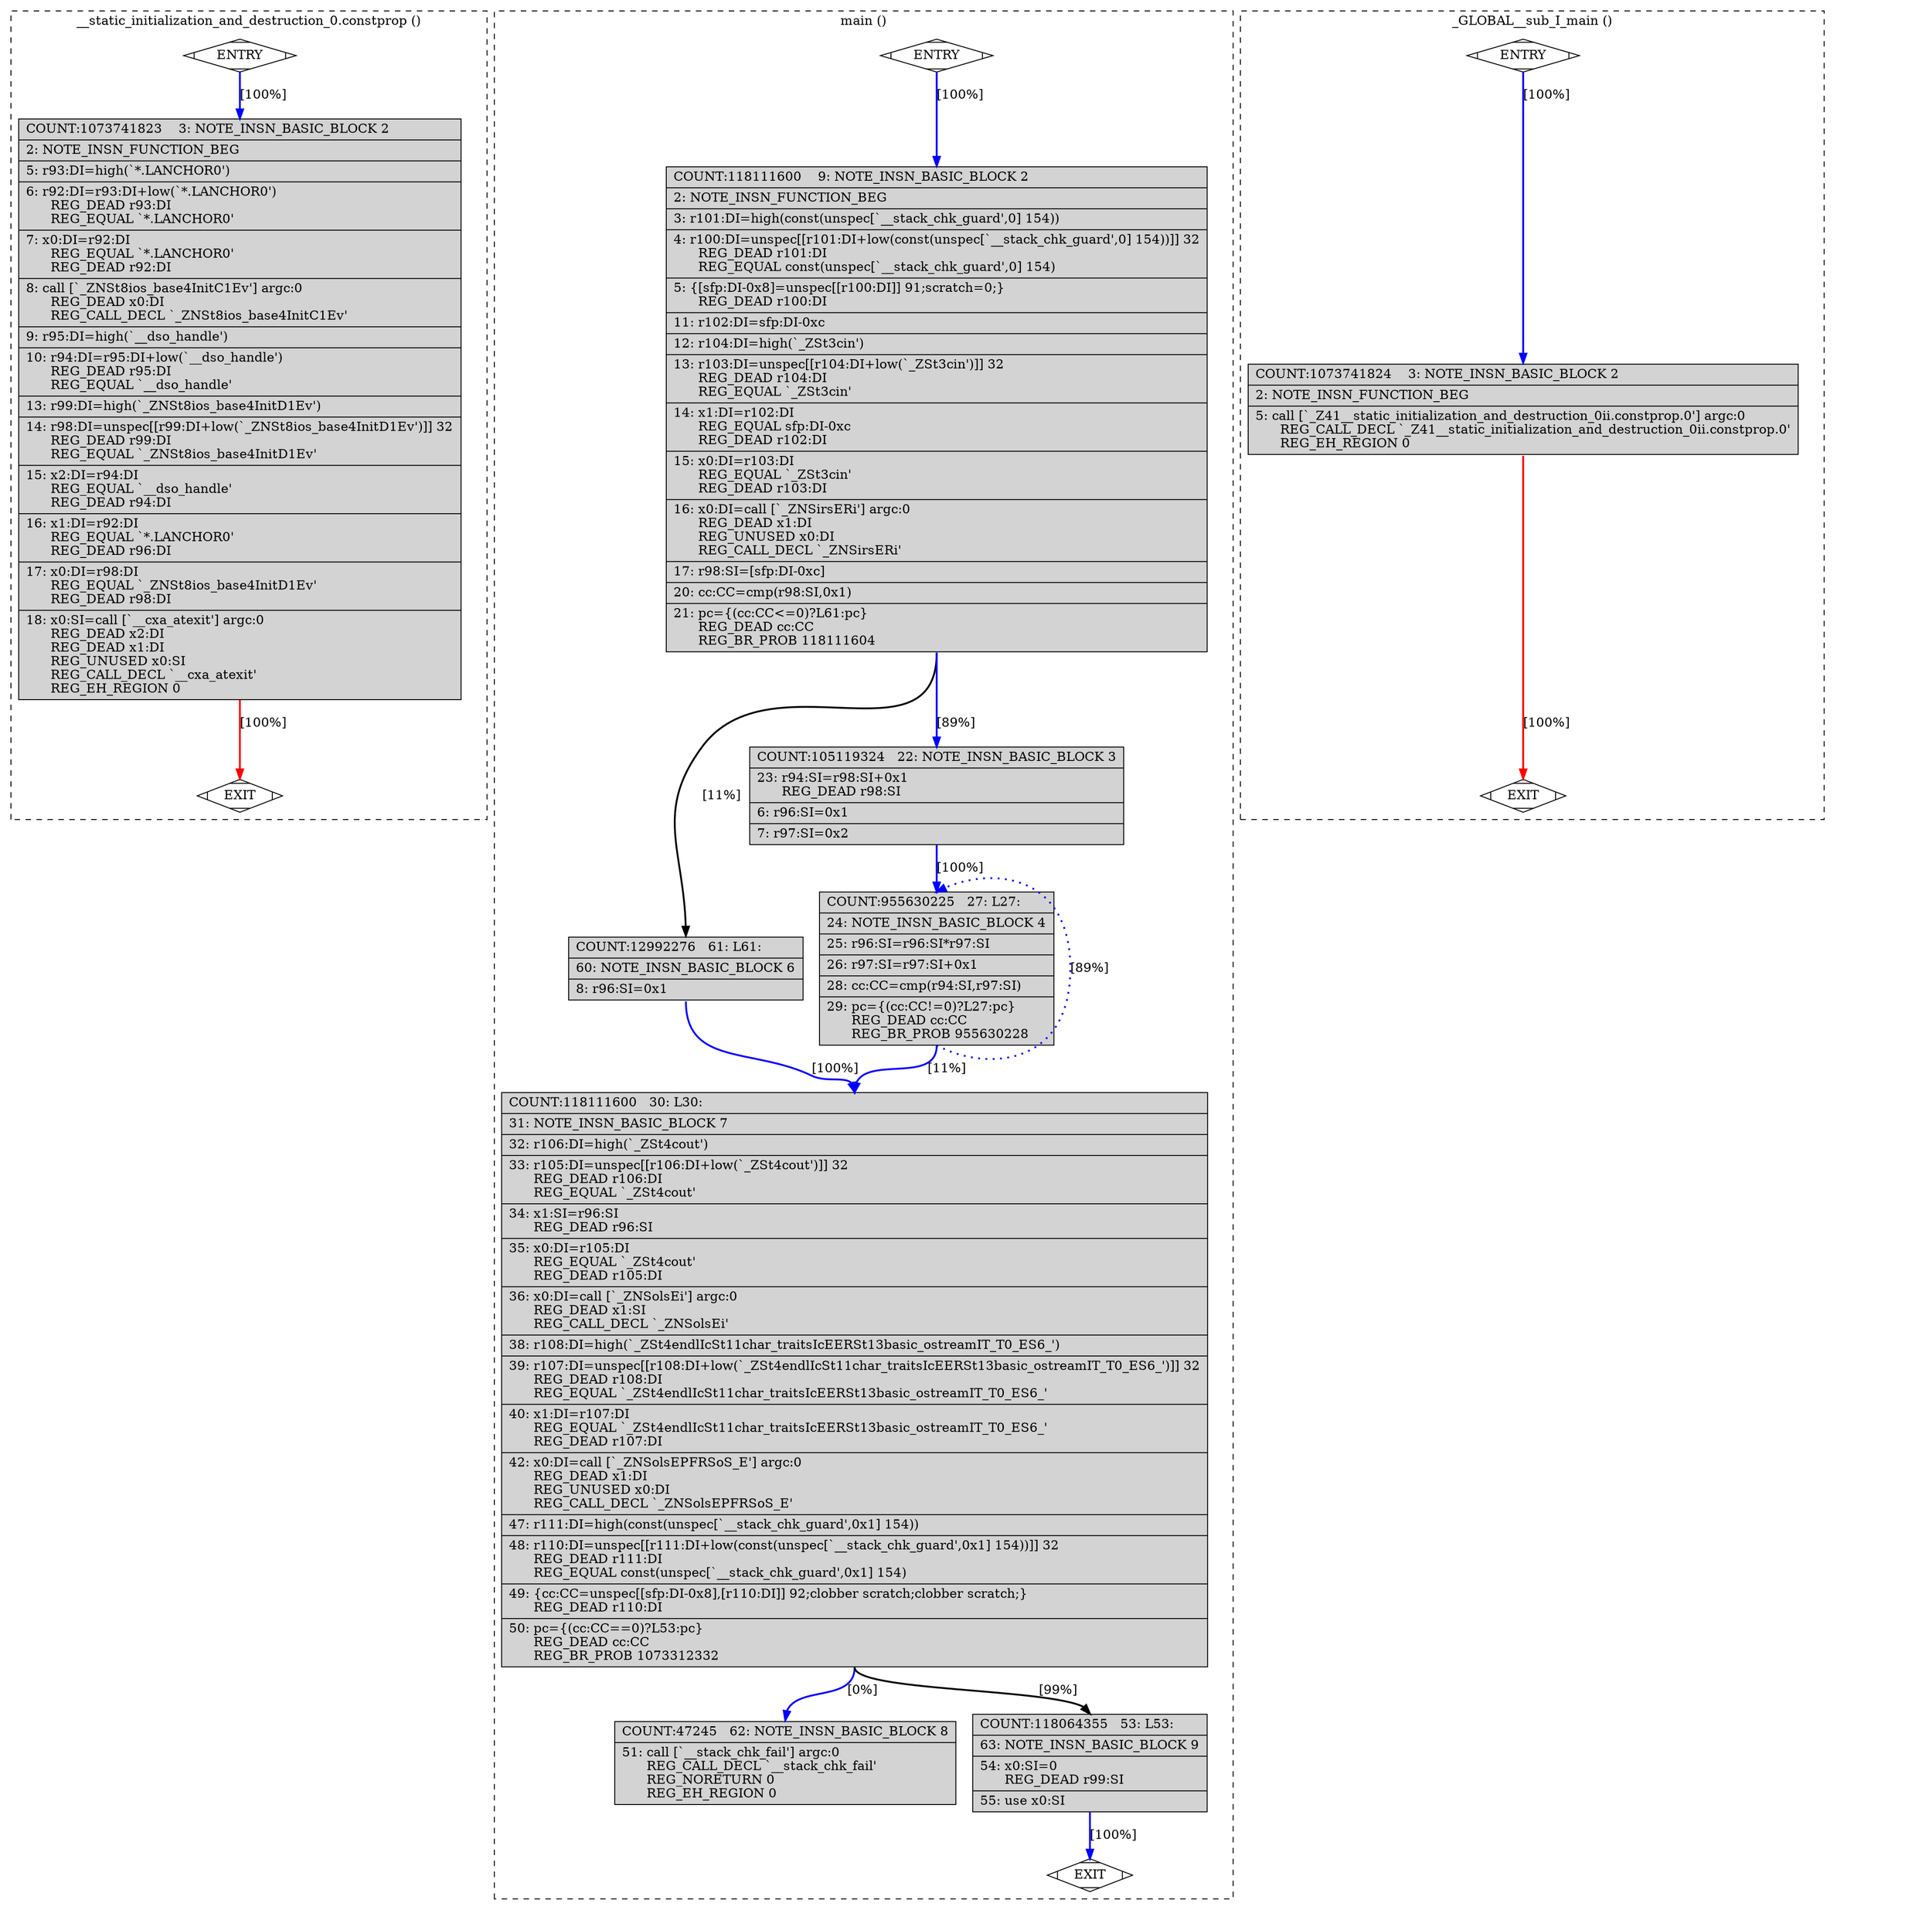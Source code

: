 digraph "a-mul.cpp.266r.loop2_done" {
overlap=false;
subgraph "cluster___static_initialization_and_destruction_0.constprop" {
	style="dashed";
	color="black";
	label="__static_initialization_and_destruction_0.constprop ()";
	fn_2278_basic_block_0 [shape=Mdiamond,style=filled,fillcolor=white,label="ENTRY"];

	fn_2278_basic_block_2 [shape=record,style=filled,fillcolor=lightgrey,label="{COUNT:1073741823\ \ \ \ 3:\ NOTE_INSN_BASIC_BLOCK\ 2\l\
|\ \ \ \ 2:\ NOTE_INSN_FUNCTION_BEG\l\
|\ \ \ \ 5:\ r93:DI=high(`*.LANCHOR0')\l\
|\ \ \ \ 6:\ r92:DI=r93:DI+low(`*.LANCHOR0')\l\
\ \ \ \ \ \ REG_DEAD\ r93:DI\l\
\ \ \ \ \ \ REG_EQUAL\ `*.LANCHOR0'\l\
|\ \ \ \ 7:\ x0:DI=r92:DI\l\
\ \ \ \ \ \ REG_EQUAL\ `*.LANCHOR0'\l\
\ \ \ \ \ \ REG_DEAD\ r92:DI\l\
|\ \ \ \ 8:\ call\ [`_ZNSt8ios_base4InitC1Ev']\ argc:0\l\
\ \ \ \ \ \ REG_DEAD\ x0:DI\l\
\ \ \ \ \ \ REG_CALL_DECL\ `_ZNSt8ios_base4InitC1Ev'\l\
|\ \ \ \ 9:\ r95:DI=high(`__dso_handle')\l\
|\ \ \ 10:\ r94:DI=r95:DI+low(`__dso_handle')\l\
\ \ \ \ \ \ REG_DEAD\ r95:DI\l\
\ \ \ \ \ \ REG_EQUAL\ `__dso_handle'\l\
|\ \ \ 13:\ r99:DI=high(`_ZNSt8ios_base4InitD1Ev')\l\
|\ \ \ 14:\ r98:DI=unspec[[r99:DI+low(`_ZNSt8ios_base4InitD1Ev')]]\ 32\l\
\ \ \ \ \ \ REG_DEAD\ r99:DI\l\
\ \ \ \ \ \ REG_EQUAL\ `_ZNSt8ios_base4InitD1Ev'\l\
|\ \ \ 15:\ x2:DI=r94:DI\l\
\ \ \ \ \ \ REG_EQUAL\ `__dso_handle'\l\
\ \ \ \ \ \ REG_DEAD\ r94:DI\l\
|\ \ \ 16:\ x1:DI=r92:DI\l\
\ \ \ \ \ \ REG_EQUAL\ `*.LANCHOR0'\l\
\ \ \ \ \ \ REG_DEAD\ r96:DI\l\
|\ \ \ 17:\ x0:DI=r98:DI\l\
\ \ \ \ \ \ REG_EQUAL\ `_ZNSt8ios_base4InitD1Ev'\l\
\ \ \ \ \ \ REG_DEAD\ r98:DI\l\
|\ \ \ 18:\ x0:SI=call\ [`__cxa_atexit']\ argc:0\l\
\ \ \ \ \ \ REG_DEAD\ x2:DI\l\
\ \ \ \ \ \ REG_DEAD\ x1:DI\l\
\ \ \ \ \ \ REG_UNUSED\ x0:SI\l\
\ \ \ \ \ \ REG_CALL_DECL\ `__cxa_atexit'\l\
\ \ \ \ \ \ REG_EH_REGION\ 0\l\
}"];

	fn_2278_basic_block_1 [shape=Mdiamond,style=filled,fillcolor=white,label="EXIT"];

	fn_2278_basic_block_0:s -> fn_2278_basic_block_2:n [style="solid,bold",color=blue,weight=100,constraint=true,label="[100%]"];
	fn_2278_basic_block_2:s -> fn_2278_basic_block_1:n [style="solid,bold",color=red,weight=10,constraint=true,label="[100%]"];
	fn_2278_basic_block_0:s -> fn_2278_basic_block_1:n [style="invis",constraint=true];
}
subgraph "cluster_main" {
	style="dashed";
	color="black";
	label="main ()";
	fn_1776_basic_block_0 [shape=Mdiamond,style=filled,fillcolor=white,label="ENTRY"];

	fn_1776_basic_block_2 [shape=record,style=filled,fillcolor=lightgrey,label="{COUNT:118111600\ \ \ \ 9:\ NOTE_INSN_BASIC_BLOCK\ 2\l\
|\ \ \ \ 2:\ NOTE_INSN_FUNCTION_BEG\l\
|\ \ \ \ 3:\ r101:DI=high(const(unspec[`__stack_chk_guard',0]\ 154))\l\
|\ \ \ \ 4:\ r100:DI=unspec[[r101:DI+low(const(unspec[`__stack_chk_guard',0]\ 154))]]\ 32\l\
\ \ \ \ \ \ REG_DEAD\ r101:DI\l\
\ \ \ \ \ \ REG_EQUAL\ const(unspec[`__stack_chk_guard',0]\ 154)\l\
|\ \ \ \ 5:\ \{[sfp:DI-0x8]=unspec[[r100:DI]]\ 91;scratch=0;\}\l\
\ \ \ \ \ \ REG_DEAD\ r100:DI\l\
|\ \ \ 11:\ r102:DI=sfp:DI-0xc\l\
|\ \ \ 12:\ r104:DI=high(`_ZSt3cin')\l\
|\ \ \ 13:\ r103:DI=unspec[[r104:DI+low(`_ZSt3cin')]]\ 32\l\
\ \ \ \ \ \ REG_DEAD\ r104:DI\l\
\ \ \ \ \ \ REG_EQUAL\ `_ZSt3cin'\l\
|\ \ \ 14:\ x1:DI=r102:DI\l\
\ \ \ \ \ \ REG_EQUAL\ sfp:DI-0xc\l\
\ \ \ \ \ \ REG_DEAD\ r102:DI\l\
|\ \ \ 15:\ x0:DI=r103:DI\l\
\ \ \ \ \ \ REG_EQUAL\ `_ZSt3cin'\l\
\ \ \ \ \ \ REG_DEAD\ r103:DI\l\
|\ \ \ 16:\ x0:DI=call\ [`_ZNSirsERi']\ argc:0\l\
\ \ \ \ \ \ REG_DEAD\ x1:DI\l\
\ \ \ \ \ \ REG_UNUSED\ x0:DI\l\
\ \ \ \ \ \ REG_CALL_DECL\ `_ZNSirsERi'\l\
|\ \ \ 17:\ r98:SI=[sfp:DI-0xc]\l\
|\ \ \ 20:\ cc:CC=cmp(r98:SI,0x1)\l\
|\ \ \ 21:\ pc=\{(cc:CC\<=0)?L61:pc\}\l\
\ \ \ \ \ \ REG_DEAD\ cc:CC\l\
\ \ \ \ \ \ REG_BR_PROB\ 118111604\l\
}"];

	fn_1776_basic_block_6 [shape=record,style=filled,fillcolor=lightgrey,label="{COUNT:12992276\ \ \ 61:\ L61:\l\
|\ \ \ 60:\ NOTE_INSN_BASIC_BLOCK\ 6\l\
|\ \ \ \ 8:\ r96:SI=0x1\l\
}"];

	fn_1776_basic_block_3 [shape=record,style=filled,fillcolor=lightgrey,label="{COUNT:105119324\ \ \ 22:\ NOTE_INSN_BASIC_BLOCK\ 3\l\
|\ \ \ 23:\ r94:SI=r98:SI+0x1\l\
\ \ \ \ \ \ REG_DEAD\ r98:SI\l\
|\ \ \ \ 6:\ r96:SI=0x1\l\
|\ \ \ \ 7:\ r97:SI=0x2\l\
}"];

	fn_1776_basic_block_4 [shape=record,style=filled,fillcolor=lightgrey,label="{COUNT:955630225\ \ \ 27:\ L27:\l\
|\ \ \ 24:\ NOTE_INSN_BASIC_BLOCK\ 4\l\
|\ \ \ 25:\ r96:SI=r96:SI*r97:SI\l\
|\ \ \ 26:\ r97:SI=r97:SI+0x1\l\
|\ \ \ 28:\ cc:CC=cmp(r94:SI,r97:SI)\l\
|\ \ \ 29:\ pc=\{(cc:CC!=0)?L27:pc\}\l\
\ \ \ \ \ \ REG_DEAD\ cc:CC\l\
\ \ \ \ \ \ REG_BR_PROB\ 955630228\l\
}"];

	fn_1776_basic_block_7 [shape=record,style=filled,fillcolor=lightgrey,label="{COUNT:118111600\ \ \ 30:\ L30:\l\
|\ \ \ 31:\ NOTE_INSN_BASIC_BLOCK\ 7\l\
|\ \ \ 32:\ r106:DI=high(`_ZSt4cout')\l\
|\ \ \ 33:\ r105:DI=unspec[[r106:DI+low(`_ZSt4cout')]]\ 32\l\
\ \ \ \ \ \ REG_DEAD\ r106:DI\l\
\ \ \ \ \ \ REG_EQUAL\ `_ZSt4cout'\l\
|\ \ \ 34:\ x1:SI=r96:SI\l\
\ \ \ \ \ \ REG_DEAD\ r96:SI\l\
|\ \ \ 35:\ x0:DI=r105:DI\l\
\ \ \ \ \ \ REG_EQUAL\ `_ZSt4cout'\l\
\ \ \ \ \ \ REG_DEAD\ r105:DI\l\
|\ \ \ 36:\ x0:DI=call\ [`_ZNSolsEi']\ argc:0\l\
\ \ \ \ \ \ REG_DEAD\ x1:SI\l\
\ \ \ \ \ \ REG_CALL_DECL\ `_ZNSolsEi'\l\
|\ \ \ 38:\ r108:DI=high(`_ZSt4endlIcSt11char_traitsIcEERSt13basic_ostreamIT_T0_ES6_')\l\
|\ \ \ 39:\ r107:DI=unspec[[r108:DI+low(`_ZSt4endlIcSt11char_traitsIcEERSt13basic_ostreamIT_T0_ES6_')]]\ 32\l\
\ \ \ \ \ \ REG_DEAD\ r108:DI\l\
\ \ \ \ \ \ REG_EQUAL\ `_ZSt4endlIcSt11char_traitsIcEERSt13basic_ostreamIT_T0_ES6_'\l\
|\ \ \ 40:\ x1:DI=r107:DI\l\
\ \ \ \ \ \ REG_EQUAL\ `_ZSt4endlIcSt11char_traitsIcEERSt13basic_ostreamIT_T0_ES6_'\l\
\ \ \ \ \ \ REG_DEAD\ r107:DI\l\
|\ \ \ 42:\ x0:DI=call\ [`_ZNSolsEPFRSoS_E']\ argc:0\l\
\ \ \ \ \ \ REG_DEAD\ x1:DI\l\
\ \ \ \ \ \ REG_UNUSED\ x0:DI\l\
\ \ \ \ \ \ REG_CALL_DECL\ `_ZNSolsEPFRSoS_E'\l\
|\ \ \ 47:\ r111:DI=high(const(unspec[`__stack_chk_guard',0x1]\ 154))\l\
|\ \ \ 48:\ r110:DI=unspec[[r111:DI+low(const(unspec[`__stack_chk_guard',0x1]\ 154))]]\ 32\l\
\ \ \ \ \ \ REG_DEAD\ r111:DI\l\
\ \ \ \ \ \ REG_EQUAL\ const(unspec[`__stack_chk_guard',0x1]\ 154)\l\
|\ \ \ 49:\ \{cc:CC=unspec[[sfp:DI-0x8],[r110:DI]]\ 92;clobber\ scratch;clobber\ scratch;\}\l\
\ \ \ \ \ \ REG_DEAD\ r110:DI\l\
|\ \ \ 50:\ pc=\{(cc:CC==0)?L53:pc\}\l\
\ \ \ \ \ \ REG_DEAD\ cc:CC\l\
\ \ \ \ \ \ REG_BR_PROB\ 1073312332\l\
}"];

	fn_1776_basic_block_8 [shape=record,style=filled,fillcolor=lightgrey,label="{COUNT:47245\ \ \ 62:\ NOTE_INSN_BASIC_BLOCK\ 8\l\
|\ \ \ 51:\ call\ [`__stack_chk_fail']\ argc:0\l\
\ \ \ \ \ \ REG_CALL_DECL\ `__stack_chk_fail'\l\
\ \ \ \ \ \ REG_NORETURN\ 0\l\
\ \ \ \ \ \ REG_EH_REGION\ 0\l\
}"];

	fn_1776_basic_block_9 [shape=record,style=filled,fillcolor=lightgrey,label="{COUNT:118064355\ \ \ 53:\ L53:\l\
|\ \ \ 63:\ NOTE_INSN_BASIC_BLOCK\ 9\l\
|\ \ \ 54:\ x0:SI=0\l\
\ \ \ \ \ \ REG_DEAD\ r99:SI\l\
|\ \ \ 55:\ use\ x0:SI\l\
}"];

	fn_1776_basic_block_1 [shape=Mdiamond,style=filled,fillcolor=white,label="EXIT"];

	fn_1776_basic_block_0:s -> fn_1776_basic_block_2:n [style="solid,bold",color=blue,weight=100,constraint=true,label="[100%]"];
	fn_1776_basic_block_2:s -> fn_1776_basic_block_3:n [style="solid,bold",color=blue,weight=100,constraint=true,label="[89%]"];
	fn_1776_basic_block_2:s -> fn_1776_basic_block_6:n [style="solid,bold",color=black,weight=10,constraint=true,label="[11%]"];
	fn_1776_basic_block_3:s -> fn_1776_basic_block_4:n [style="solid,bold",color=blue,weight=100,constraint=true,label="[100%]"];
	fn_1776_basic_block_4:s -> fn_1776_basic_block_4:n [style="dotted,bold",color=blue,weight=10,constraint=false,label="[89%]"];
	fn_1776_basic_block_4:s -> fn_1776_basic_block_7:n [style="solid,bold",color=blue,weight=100,constraint=true,label="[11%]"];
	fn_1776_basic_block_6:s -> fn_1776_basic_block_7:n [style="solid,bold",color=blue,weight=100,constraint=true,label="[100%]"];
	fn_1776_basic_block_7:s -> fn_1776_basic_block_9:n [style="solid,bold",color=black,weight=10,constraint=true,label="[99%]"];
	fn_1776_basic_block_7:s -> fn_1776_basic_block_8:n [style="solid,bold",color=blue,weight=100,constraint=true,label="[0%]"];
	fn_1776_basic_block_9:s -> fn_1776_basic_block_1:n [style="solid,bold",color=blue,weight=100,constraint=true,label="[100%]"];
	fn_1776_basic_block_0:s -> fn_1776_basic_block_1:n [style="invis",constraint=true];
}
subgraph "cluster__GLOBAL__sub_I_main" {
	style="dashed";
	color="black";
	label="_GLOBAL__sub_I_main ()";
	fn_2277_basic_block_0 [shape=Mdiamond,style=filled,fillcolor=white,label="ENTRY"];

	fn_2277_basic_block_2 [shape=record,style=filled,fillcolor=lightgrey,label="{COUNT:1073741824\ \ \ \ 3:\ NOTE_INSN_BASIC_BLOCK\ 2\l\
|\ \ \ \ 2:\ NOTE_INSN_FUNCTION_BEG\l\
|\ \ \ \ 5:\ call\ [`_Z41__static_initialization_and_destruction_0ii.constprop.0']\ argc:0\l\
\ \ \ \ \ \ REG_CALL_DECL\ `_Z41__static_initialization_and_destruction_0ii.constprop.0'\l\
\ \ \ \ \ \ REG_EH_REGION\ 0\l\
}"];

	fn_2277_basic_block_1 [shape=Mdiamond,style=filled,fillcolor=white,label="EXIT"];

	fn_2277_basic_block_0:s -> fn_2277_basic_block_2:n [style="solid,bold",color=blue,weight=100,constraint=true,label="[100%]"];
	fn_2277_basic_block_2:s -> fn_2277_basic_block_1:n [style="solid,bold",color=red,weight=10,constraint=true,label="[100%]"];
	fn_2277_basic_block_0:s -> fn_2277_basic_block_1:n [style="invis",constraint=true];
}
}
